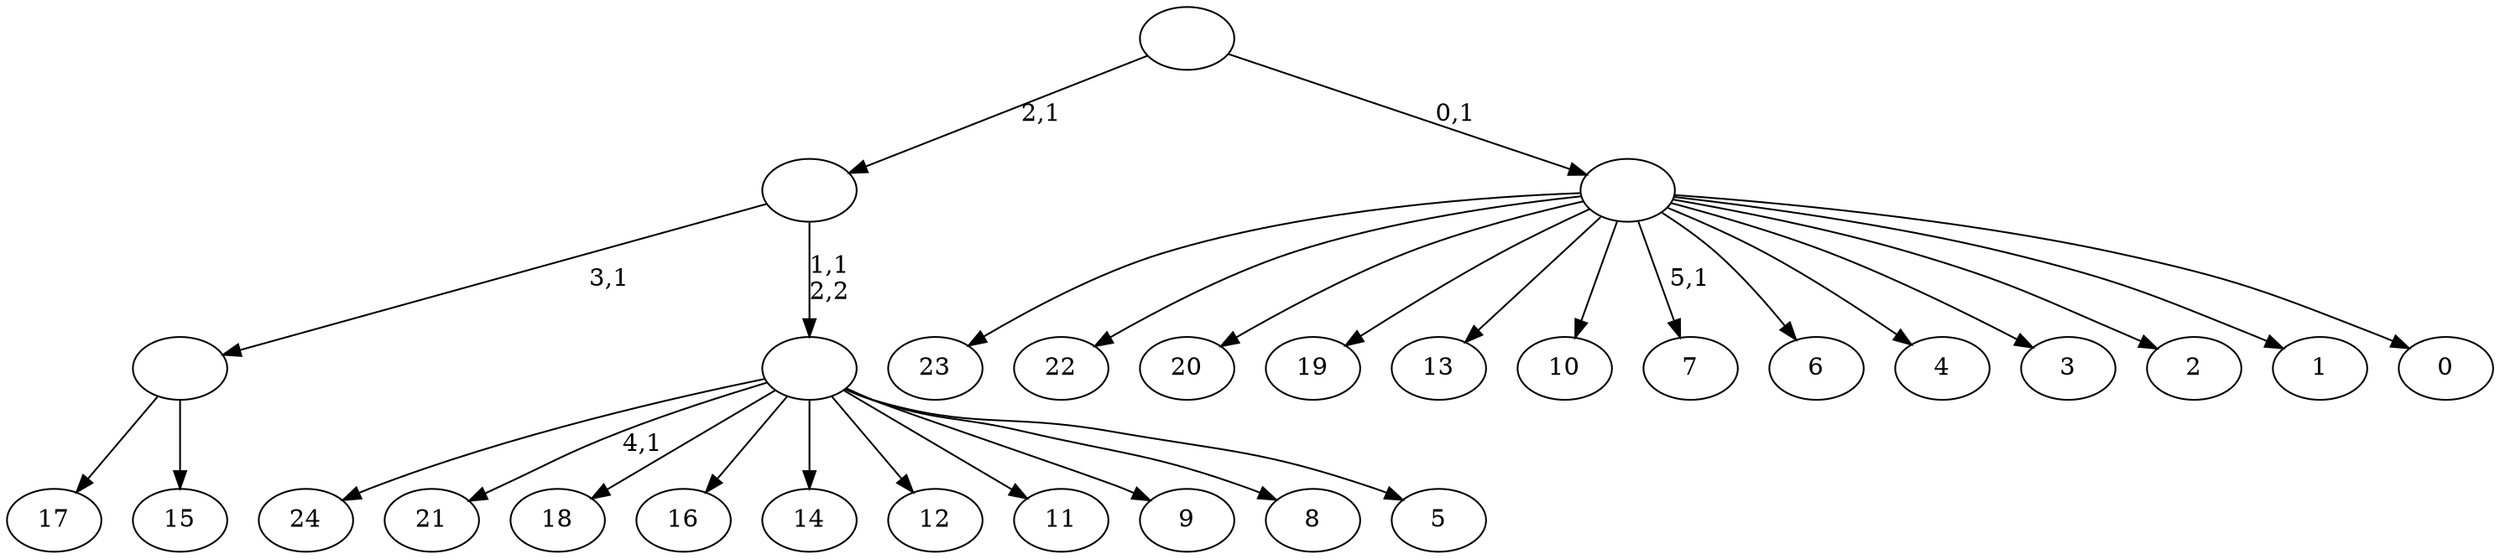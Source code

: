 digraph T {
	31 [label="24"]
	30 [label="23"]
	29 [label="22"]
	28 [label="21"]
	26 [label="20"]
	25 [label="19"]
	24 [label="18"]
	23 [label="17"]
	22 [label="16"]
	21 [label="15"]
	20 [label=""]
	19 [label="14"]
	18 [label="13"]
	17 [label="12"]
	16 [label="11"]
	15 [label="10"]
	14 [label="9"]
	13 [label="8"]
	12 [label="7"]
	10 [label="6"]
	9 [label="5"]
	8 [label=""]
	7 [label=""]
	6 [label="4"]
	5 [label="3"]
	4 [label="2"]
	3 [label="1"]
	2 [label="0"]
	1 [label=""]
	0 [label=""]
	20 -> 23 [label=""]
	20 -> 21 [label=""]
	8 -> 28 [label="4,1"]
	8 -> 31 [label=""]
	8 -> 24 [label=""]
	8 -> 22 [label=""]
	8 -> 19 [label=""]
	8 -> 17 [label=""]
	8 -> 16 [label=""]
	8 -> 14 [label=""]
	8 -> 13 [label=""]
	8 -> 9 [label=""]
	7 -> 20 [label="3,1"]
	7 -> 8 [label="1,1\n2,2"]
	1 -> 12 [label="5,1"]
	1 -> 30 [label=""]
	1 -> 29 [label=""]
	1 -> 26 [label=""]
	1 -> 25 [label=""]
	1 -> 18 [label=""]
	1 -> 15 [label=""]
	1 -> 10 [label=""]
	1 -> 6 [label=""]
	1 -> 5 [label=""]
	1 -> 4 [label=""]
	1 -> 3 [label=""]
	1 -> 2 [label=""]
	0 -> 7 [label="2,1"]
	0 -> 1 [label="0,1"]
}
